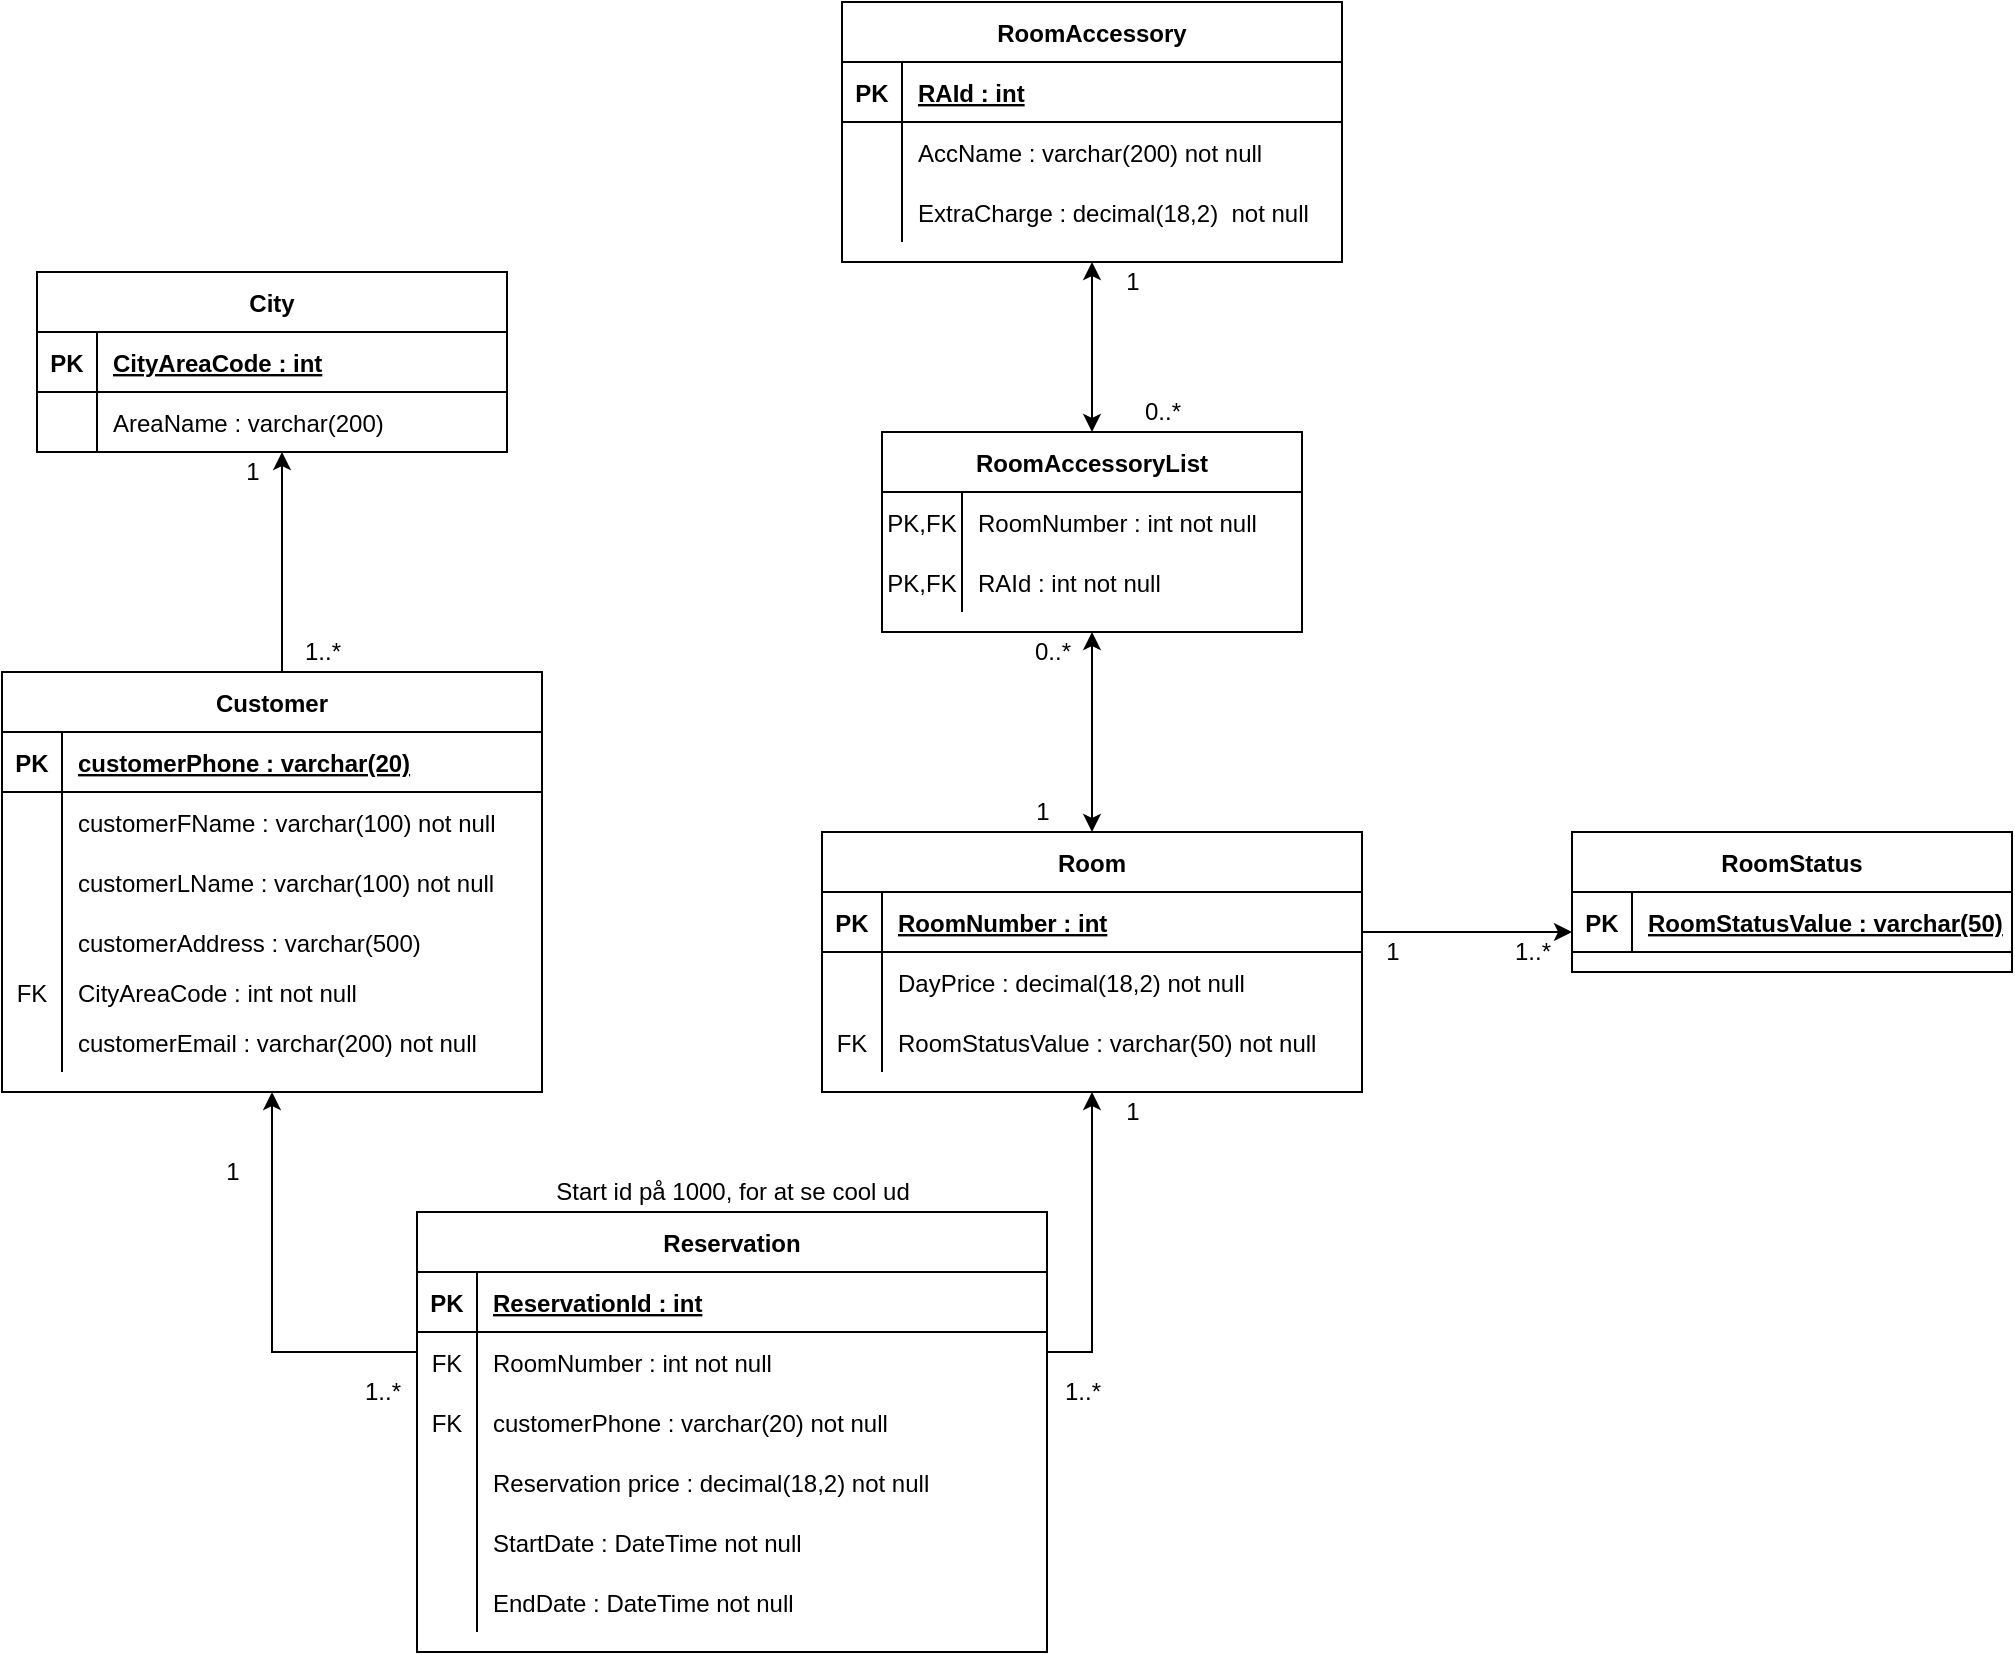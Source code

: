 <mxfile version="13.9.3" type="device"><diagram id="R2lEEEUBdFMjLlhIrx00" name="Page-1"><mxGraphModel dx="1185" dy="1762" grid="1" gridSize="10" guides="1" tooltips="1" connect="1" arrows="1" fold="1" page="1" pageScale="1" pageWidth="850" pageHeight="1100" math="0" shadow="0" extFonts="Permanent Marker^https://fonts.googleapis.com/css?family=Permanent+Marker"><root><mxCell id="0"/><mxCell id="1" parent="0"/><mxCell id="TOX71A67HJCQeSI8Gg_o-1" value="Room" style="shape=table;startSize=30;container=1;collapsible=1;childLayout=tableLayout;fixedRows=1;rowLines=0;fontStyle=1;align=center;resizeLast=1;" vertex="1" parent="1"><mxGeometry x="435" y="310" width="270" height="130" as="geometry"/></mxCell><mxCell id="TOX71A67HJCQeSI8Gg_o-2" value="" style="shape=partialRectangle;collapsible=0;dropTarget=0;pointerEvents=0;fillColor=none;top=0;left=0;bottom=1;right=0;points=[[0,0.5],[1,0.5]];portConstraint=eastwest;" vertex="1" parent="TOX71A67HJCQeSI8Gg_o-1"><mxGeometry y="30" width="270" height="30" as="geometry"/></mxCell><mxCell id="TOX71A67HJCQeSI8Gg_o-3" value="PK" style="shape=partialRectangle;connectable=0;fillColor=none;top=0;left=0;bottom=0;right=0;fontStyle=1;overflow=hidden;" vertex="1" parent="TOX71A67HJCQeSI8Gg_o-2"><mxGeometry width="30" height="30" as="geometry"/></mxCell><mxCell id="TOX71A67HJCQeSI8Gg_o-4" value="RoomNumber : int" style="shape=partialRectangle;connectable=0;fillColor=none;top=0;left=0;bottom=0;right=0;align=left;spacingLeft=6;fontStyle=5;overflow=hidden;" vertex="1" parent="TOX71A67HJCQeSI8Gg_o-2"><mxGeometry x="30" width="240" height="30" as="geometry"/></mxCell><mxCell id="TOX71A67HJCQeSI8Gg_o-8" value="" style="shape=partialRectangle;collapsible=0;dropTarget=0;pointerEvents=0;fillColor=none;top=0;left=0;bottom=0;right=0;points=[[0,0.5],[1,0.5]];portConstraint=eastwest;" vertex="1" parent="TOX71A67HJCQeSI8Gg_o-1"><mxGeometry y="60" width="270" height="30" as="geometry"/></mxCell><mxCell id="TOX71A67HJCQeSI8Gg_o-9" value="" style="shape=partialRectangle;connectable=0;fillColor=none;top=0;left=0;bottom=0;right=0;editable=1;overflow=hidden;" vertex="1" parent="TOX71A67HJCQeSI8Gg_o-8"><mxGeometry width="30" height="30" as="geometry"/></mxCell><mxCell id="TOX71A67HJCQeSI8Gg_o-10" value="DayPrice : decimal(18,2) not null" style="shape=partialRectangle;connectable=0;fillColor=none;top=0;left=0;bottom=0;right=0;align=left;spacingLeft=6;overflow=hidden;" vertex="1" parent="TOX71A67HJCQeSI8Gg_o-8"><mxGeometry x="30" width="240" height="30" as="geometry"/></mxCell><mxCell id="TOX71A67HJCQeSI8Gg_o-313" value="" style="shape=partialRectangle;collapsible=0;dropTarget=0;pointerEvents=0;fillColor=none;top=0;left=0;bottom=0;right=0;points=[[0,0.5],[1,0.5]];portConstraint=eastwest;" vertex="1" parent="TOX71A67HJCQeSI8Gg_o-1"><mxGeometry y="90" width="270" height="30" as="geometry"/></mxCell><mxCell id="TOX71A67HJCQeSI8Gg_o-314" value="FK" style="shape=partialRectangle;connectable=0;fillColor=none;top=0;left=0;bottom=0;right=0;editable=1;overflow=hidden;" vertex="1" parent="TOX71A67HJCQeSI8Gg_o-313"><mxGeometry width="30" height="30" as="geometry"/></mxCell><mxCell id="TOX71A67HJCQeSI8Gg_o-315" value="RoomStatusValue : varchar(50) not null" style="shape=partialRectangle;connectable=0;fillColor=none;top=0;left=0;bottom=0;right=0;align=left;spacingLeft=6;overflow=hidden;" vertex="1" parent="TOX71A67HJCQeSI8Gg_o-313"><mxGeometry x="30" width="240" height="30" as="geometry"/></mxCell><mxCell id="TOX71A67HJCQeSI8Gg_o-155" style="edgeStyle=orthogonalEdgeStyle;rounded=0;orthogonalLoop=1;jettySize=auto;html=1;exitX=0.5;exitY=1;exitDx=0;exitDy=0;startArrow=classic;startFill=1;" edge="1" parent="1" source="TOX71A67HJCQeSI8Gg_o-14" target="TOX71A67HJCQeSI8Gg_o-27"><mxGeometry relative="1" as="geometry"/></mxCell><mxCell id="TOX71A67HJCQeSI8Gg_o-14" value="RoomAccessory" style="shape=table;startSize=30;container=1;collapsible=1;childLayout=tableLayout;fixedRows=1;rowLines=0;fontStyle=1;align=center;resizeLast=1;" vertex="1" parent="1"><mxGeometry x="445" y="-105" width="250" height="130" as="geometry"/></mxCell><mxCell id="TOX71A67HJCQeSI8Gg_o-15" value="" style="shape=partialRectangle;collapsible=0;dropTarget=0;pointerEvents=0;fillColor=none;top=0;left=0;bottom=1;right=0;points=[[0,0.5],[1,0.5]];portConstraint=eastwest;" vertex="1" parent="TOX71A67HJCQeSI8Gg_o-14"><mxGeometry y="30" width="250" height="30" as="geometry"/></mxCell><mxCell id="TOX71A67HJCQeSI8Gg_o-16" value="PK" style="shape=partialRectangle;connectable=0;fillColor=none;top=0;left=0;bottom=0;right=0;fontStyle=1;overflow=hidden;" vertex="1" parent="TOX71A67HJCQeSI8Gg_o-15"><mxGeometry width="30" height="30" as="geometry"/></mxCell><mxCell id="TOX71A67HJCQeSI8Gg_o-17" value="RAId : int" style="shape=partialRectangle;connectable=0;fillColor=none;top=0;left=0;bottom=0;right=0;align=left;spacingLeft=6;fontStyle=5;overflow=hidden;" vertex="1" parent="TOX71A67HJCQeSI8Gg_o-15"><mxGeometry x="30" width="220" height="30" as="geometry"/></mxCell><mxCell id="TOX71A67HJCQeSI8Gg_o-18" value="" style="shape=partialRectangle;collapsible=0;dropTarget=0;pointerEvents=0;fillColor=none;top=0;left=0;bottom=0;right=0;points=[[0,0.5],[1,0.5]];portConstraint=eastwest;" vertex="1" parent="TOX71A67HJCQeSI8Gg_o-14"><mxGeometry y="60" width="250" height="30" as="geometry"/></mxCell><mxCell id="TOX71A67HJCQeSI8Gg_o-19" value="" style="shape=partialRectangle;connectable=0;fillColor=none;top=0;left=0;bottom=0;right=0;editable=1;overflow=hidden;" vertex="1" parent="TOX71A67HJCQeSI8Gg_o-18"><mxGeometry width="30" height="30" as="geometry"/></mxCell><mxCell id="TOX71A67HJCQeSI8Gg_o-20" value="AccName : varchar(200) not null" style="shape=partialRectangle;connectable=0;fillColor=none;top=0;left=0;bottom=0;right=0;align=left;spacingLeft=6;overflow=hidden;" vertex="1" parent="TOX71A67HJCQeSI8Gg_o-18"><mxGeometry x="30" width="220" height="30" as="geometry"/></mxCell><mxCell id="TOX71A67HJCQeSI8Gg_o-21" value="" style="shape=partialRectangle;collapsible=0;dropTarget=0;pointerEvents=0;fillColor=none;top=0;left=0;bottom=0;right=0;points=[[0,0.5],[1,0.5]];portConstraint=eastwest;" vertex="1" parent="TOX71A67HJCQeSI8Gg_o-14"><mxGeometry y="90" width="250" height="30" as="geometry"/></mxCell><mxCell id="TOX71A67HJCQeSI8Gg_o-22" value="" style="shape=partialRectangle;connectable=0;fillColor=none;top=0;left=0;bottom=0;right=0;editable=1;overflow=hidden;" vertex="1" parent="TOX71A67HJCQeSI8Gg_o-21"><mxGeometry width="30" height="30" as="geometry"/></mxCell><mxCell id="TOX71A67HJCQeSI8Gg_o-23" value="ExtraCharge : decimal(18,2)  not null" style="shape=partialRectangle;connectable=0;fillColor=none;top=0;left=0;bottom=0;right=0;align=left;spacingLeft=6;overflow=hidden;" vertex="1" parent="TOX71A67HJCQeSI8Gg_o-21"><mxGeometry x="30" width="220" height="30" as="geometry"/></mxCell><mxCell id="TOX71A67HJCQeSI8Gg_o-154" style="edgeStyle=orthogonalEdgeStyle;rounded=0;orthogonalLoop=1;jettySize=auto;html=1;exitX=0.5;exitY=1;exitDx=0;exitDy=0;startArrow=classic;startFill=1;" edge="1" parent="1" source="TOX71A67HJCQeSI8Gg_o-27" target="TOX71A67HJCQeSI8Gg_o-1"><mxGeometry relative="1" as="geometry"><Array as="points"><mxPoint x="570" y="310"/><mxPoint x="570" y="310"/></Array></mxGeometry></mxCell><mxCell id="TOX71A67HJCQeSI8Gg_o-27" value="RoomAccessoryList" style="shape=table;startSize=30;container=1;collapsible=1;childLayout=tableLayout;fixedRows=1;rowLines=0;fontStyle=1;align=center;resizeLast=1;" vertex="1" parent="1"><mxGeometry x="465" y="110" width="210" height="100" as="geometry"/></mxCell><mxCell id="TOX71A67HJCQeSI8Gg_o-31" value="" style="shape=partialRectangle;collapsible=0;dropTarget=0;pointerEvents=0;fillColor=none;top=0;left=0;bottom=0;right=0;points=[[0,0.5],[1,0.5]];portConstraint=eastwest;" vertex="1" parent="TOX71A67HJCQeSI8Gg_o-27"><mxGeometry y="30" width="210" height="30" as="geometry"/></mxCell><mxCell id="TOX71A67HJCQeSI8Gg_o-32" value="PK,FK" style="shape=partialRectangle;connectable=0;fillColor=none;top=0;left=0;bottom=0;right=0;editable=1;overflow=hidden;" vertex="1" parent="TOX71A67HJCQeSI8Gg_o-31"><mxGeometry width="40" height="30" as="geometry"/></mxCell><mxCell id="TOX71A67HJCQeSI8Gg_o-33" value="RoomNumber : int not null" style="shape=partialRectangle;connectable=0;fillColor=none;top=0;left=0;bottom=0;right=0;align=left;spacingLeft=6;overflow=hidden;" vertex="1" parent="TOX71A67HJCQeSI8Gg_o-31"><mxGeometry x="40" width="170" height="30" as="geometry"/></mxCell><mxCell id="TOX71A67HJCQeSI8Gg_o-34" value="" style="shape=partialRectangle;collapsible=0;dropTarget=0;pointerEvents=0;fillColor=none;top=0;left=0;bottom=0;right=0;points=[[0,0.5],[1,0.5]];portConstraint=eastwest;" vertex="1" parent="TOX71A67HJCQeSI8Gg_o-27"><mxGeometry y="60" width="210" height="30" as="geometry"/></mxCell><mxCell id="TOX71A67HJCQeSI8Gg_o-35" value="PK,FK" style="shape=partialRectangle;connectable=0;fillColor=none;top=0;left=0;bottom=0;right=0;editable=1;overflow=hidden;" vertex="1" parent="TOX71A67HJCQeSI8Gg_o-34"><mxGeometry width="40" height="30" as="geometry"/></mxCell><mxCell id="TOX71A67HJCQeSI8Gg_o-36" value="RAId : int not null" style="shape=partialRectangle;connectable=0;fillColor=none;top=0;left=0;bottom=0;right=0;align=left;spacingLeft=6;overflow=hidden;" vertex="1" parent="TOX71A67HJCQeSI8Gg_o-34"><mxGeometry x="40" width="170" height="30" as="geometry"/></mxCell><mxCell id="TOX71A67HJCQeSI8Gg_o-108" value="Start id på 1000, for at se cool ud" style="text;html=1;align=center;verticalAlign=middle;resizable=0;points=[];autosize=1;" vertex="1" parent="1"><mxGeometry x="295" y="480" width="190" height="20" as="geometry"/></mxCell><mxCell id="TOX71A67HJCQeSI8Gg_o-197" style="edgeStyle=orthogonalEdgeStyle;rounded=0;orthogonalLoop=1;jettySize=auto;html=1;exitX=0.5;exitY=0;exitDx=0;exitDy=0;startArrow=none;startFill=0;" edge="1" parent="1" source="TOX71A67HJCQeSI8Gg_o-109" target="TOX71A67HJCQeSI8Gg_o-184"><mxGeometry relative="1" as="geometry"><Array as="points"><mxPoint x="165" y="230"/></Array></mxGeometry></mxCell><mxCell id="TOX71A67HJCQeSI8Gg_o-109" value="Customer" style="shape=table;startSize=30;container=1;collapsible=1;childLayout=tableLayout;fixedRows=1;rowLines=0;fontStyle=1;align=center;resizeLast=1;" vertex="1" parent="1"><mxGeometry x="25" y="230" width="270" height="210" as="geometry"/></mxCell><mxCell id="TOX71A67HJCQeSI8Gg_o-110" value="" style="shape=partialRectangle;collapsible=0;dropTarget=0;pointerEvents=0;fillColor=none;top=0;left=0;bottom=1;right=0;points=[[0,0.5],[1,0.5]];portConstraint=eastwest;" vertex="1" parent="TOX71A67HJCQeSI8Gg_o-109"><mxGeometry y="30" width="270" height="30" as="geometry"/></mxCell><mxCell id="TOX71A67HJCQeSI8Gg_o-111" value="PK" style="shape=partialRectangle;connectable=0;fillColor=none;top=0;left=0;bottom=0;right=0;fontStyle=1;overflow=hidden;" vertex="1" parent="TOX71A67HJCQeSI8Gg_o-110"><mxGeometry width="30" height="30" as="geometry"/></mxCell><mxCell id="TOX71A67HJCQeSI8Gg_o-112" value="customerPhone : varchar(20)" style="shape=partialRectangle;connectable=0;fillColor=none;top=0;left=0;bottom=0;right=0;align=left;spacingLeft=6;fontStyle=5;overflow=hidden;" vertex="1" parent="TOX71A67HJCQeSI8Gg_o-110"><mxGeometry x="30" width="240" height="30" as="geometry"/></mxCell><mxCell id="TOX71A67HJCQeSI8Gg_o-289" value="" style="shape=partialRectangle;collapsible=0;dropTarget=0;pointerEvents=0;fillColor=none;top=0;left=0;bottom=0;right=0;points=[[0,0.5],[1,0.5]];portConstraint=eastwest;" vertex="1" parent="TOX71A67HJCQeSI8Gg_o-109"><mxGeometry y="60" width="270" height="30" as="geometry"/></mxCell><mxCell id="TOX71A67HJCQeSI8Gg_o-290" value="" style="shape=partialRectangle;connectable=0;fillColor=none;top=0;left=0;bottom=0;right=0;editable=1;overflow=hidden;" vertex="1" parent="TOX71A67HJCQeSI8Gg_o-289"><mxGeometry width="30" height="30" as="geometry"/></mxCell><mxCell id="TOX71A67HJCQeSI8Gg_o-291" value="customerFName : varchar(100) not null" style="shape=partialRectangle;connectable=0;fillColor=none;top=0;left=0;bottom=0;right=0;align=left;spacingLeft=6;overflow=hidden;" vertex="1" parent="TOX71A67HJCQeSI8Gg_o-289"><mxGeometry x="30" width="240" height="30" as="geometry"/></mxCell><mxCell id="TOX71A67HJCQeSI8Gg_o-292" value="" style="shape=partialRectangle;collapsible=0;dropTarget=0;pointerEvents=0;fillColor=none;top=0;left=0;bottom=0;right=0;points=[[0,0.5],[1,0.5]];portConstraint=eastwest;" vertex="1" parent="TOX71A67HJCQeSI8Gg_o-109"><mxGeometry y="90" width="270" height="30" as="geometry"/></mxCell><mxCell id="TOX71A67HJCQeSI8Gg_o-293" value="" style="shape=partialRectangle;connectable=0;fillColor=none;top=0;left=0;bottom=0;right=0;editable=1;overflow=hidden;" vertex="1" parent="TOX71A67HJCQeSI8Gg_o-292"><mxGeometry width="30" height="30" as="geometry"/></mxCell><mxCell id="TOX71A67HJCQeSI8Gg_o-294" value="customerLName : varchar(100) not null" style="shape=partialRectangle;connectable=0;fillColor=none;top=0;left=0;bottom=0;right=0;align=left;spacingLeft=6;overflow=hidden;" vertex="1" parent="TOX71A67HJCQeSI8Gg_o-292"><mxGeometry x="30" width="240" height="30" as="geometry"/></mxCell><mxCell id="TOX71A67HJCQeSI8Gg_o-67" value="" style="shape=partialRectangle;collapsible=0;dropTarget=0;pointerEvents=0;fillColor=none;top=0;left=0;bottom=0;right=0;points=[[0,0.5],[1,0.5]];portConstraint=eastwest;" vertex="1" parent="TOX71A67HJCQeSI8Gg_o-109"><mxGeometry y="120" width="270" height="30" as="geometry"/></mxCell><mxCell id="TOX71A67HJCQeSI8Gg_o-68" value="" style="shape=partialRectangle;connectable=0;fillColor=none;top=0;left=0;bottom=0;right=0;editable=1;overflow=hidden;" vertex="1" parent="TOX71A67HJCQeSI8Gg_o-67"><mxGeometry width="30" height="30" as="geometry"/></mxCell><mxCell id="TOX71A67HJCQeSI8Gg_o-69" value="customerAddress : varchar(500)" style="shape=partialRectangle;connectable=0;fillColor=none;top=0;left=0;bottom=0;right=0;align=left;spacingLeft=6;overflow=hidden;" vertex="1" parent="TOX71A67HJCQeSI8Gg_o-67"><mxGeometry x="30" width="240" height="30" as="geometry"/></mxCell><mxCell id="TOX71A67HJCQeSI8Gg_o-70" value="" style="shape=partialRectangle;collapsible=0;dropTarget=0;pointerEvents=0;fillColor=none;top=0;left=0;bottom=0;right=0;points=[[0,0.5],[1,0.5]];portConstraint=eastwest;" vertex="1" parent="TOX71A67HJCQeSI8Gg_o-109"><mxGeometry y="150" width="270" height="20" as="geometry"/></mxCell><mxCell id="TOX71A67HJCQeSI8Gg_o-71" value="FK" style="shape=partialRectangle;connectable=0;fillColor=none;top=0;left=0;bottom=0;right=0;editable=1;overflow=hidden;" vertex="1" parent="TOX71A67HJCQeSI8Gg_o-70"><mxGeometry width="30" height="20" as="geometry"/></mxCell><mxCell id="TOX71A67HJCQeSI8Gg_o-72" value="CityAreaCode : int not null" style="shape=partialRectangle;connectable=0;fillColor=none;top=0;left=0;bottom=0;right=0;align=left;spacingLeft=6;overflow=hidden;" vertex="1" parent="TOX71A67HJCQeSI8Gg_o-70"><mxGeometry x="30" width="240" height="20" as="geometry"/></mxCell><mxCell id="TOX71A67HJCQeSI8Gg_o-99" value="" style="shape=partialRectangle;collapsible=0;dropTarget=0;pointerEvents=0;fillColor=none;top=0;left=0;bottom=0;right=0;points=[[0,0.5],[1,0.5]];portConstraint=eastwest;" vertex="1" parent="TOX71A67HJCQeSI8Gg_o-109"><mxGeometry y="170" width="270" height="30" as="geometry"/></mxCell><mxCell id="TOX71A67HJCQeSI8Gg_o-100" value="" style="shape=partialRectangle;connectable=0;fillColor=none;top=0;left=0;bottom=0;right=0;editable=1;overflow=hidden;" vertex="1" parent="TOX71A67HJCQeSI8Gg_o-99"><mxGeometry width="30" height="30" as="geometry"/></mxCell><mxCell id="TOX71A67HJCQeSI8Gg_o-101" value="customerEmail : varchar(200) not null" style="shape=partialRectangle;connectable=0;fillColor=none;top=0;left=0;bottom=0;right=0;align=left;spacingLeft=6;overflow=hidden;" vertex="1" parent="TOX71A67HJCQeSI8Gg_o-99"><mxGeometry x="30" width="240" height="30" as="geometry"/></mxCell><mxCell id="TOX71A67HJCQeSI8Gg_o-156" style="edgeStyle=orthogonalEdgeStyle;rounded=0;orthogonalLoop=1;jettySize=auto;html=1;startArrow=none;startFill=0;" edge="1" parent="1" source="TOX71A67HJCQeSI8Gg_o-125" target="TOX71A67HJCQeSI8Gg_o-1"><mxGeometry relative="1" as="geometry"><Array as="points"><mxPoint x="570" y="570"/></Array></mxGeometry></mxCell><object label="Reservation" startDate="goodbye" endDate="hello" id="TOX71A67HJCQeSI8Gg_o-125"><mxCell style="shape=table;startSize=30;container=1;collapsible=1;childLayout=tableLayout;fixedRows=1;rowLines=0;fontStyle=1;align=center;resizeLast=1;" vertex="1" parent="1"><mxGeometry x="232.5" y="500" width="315" height="220" as="geometry"/></mxCell></object><mxCell id="TOX71A67HJCQeSI8Gg_o-126" value="" style="shape=partialRectangle;collapsible=0;dropTarget=0;pointerEvents=0;fillColor=none;top=0;left=0;bottom=1;right=0;points=[[0,0.5],[1,0.5]];portConstraint=eastwest;" vertex="1" parent="TOX71A67HJCQeSI8Gg_o-125"><mxGeometry y="30" width="315" height="30" as="geometry"/></mxCell><mxCell id="TOX71A67HJCQeSI8Gg_o-127" value="PK" style="shape=partialRectangle;connectable=0;fillColor=none;top=0;left=0;bottom=0;right=0;fontStyle=1;overflow=hidden;" vertex="1" parent="TOX71A67HJCQeSI8Gg_o-126"><mxGeometry width="30" height="30" as="geometry"/></mxCell><mxCell id="TOX71A67HJCQeSI8Gg_o-128" value="ReservationId : int" style="shape=partialRectangle;connectable=0;fillColor=none;top=0;left=0;bottom=0;right=0;align=left;spacingLeft=6;fontStyle=5;overflow=hidden;" vertex="1" parent="TOX71A67HJCQeSI8Gg_o-126"><mxGeometry x="30" width="285" height="30" as="geometry"/></mxCell><mxCell id="TOX71A67HJCQeSI8Gg_o-129" value="" style="shape=partialRectangle;collapsible=0;dropTarget=0;pointerEvents=0;fillColor=none;top=0;left=0;bottom=0;right=0;points=[[0,0.5],[1,0.5]];portConstraint=eastwest;" vertex="1" parent="TOX71A67HJCQeSI8Gg_o-125"><mxGeometry y="60" width="315" height="30" as="geometry"/></mxCell><mxCell id="TOX71A67HJCQeSI8Gg_o-130" value="FK" style="shape=partialRectangle;connectable=0;fillColor=none;top=0;left=0;bottom=0;right=0;editable=1;overflow=hidden;" vertex="1" parent="TOX71A67HJCQeSI8Gg_o-129"><mxGeometry width="30" height="30" as="geometry"/></mxCell><mxCell id="TOX71A67HJCQeSI8Gg_o-131" value="RoomNumber : int not null" style="shape=partialRectangle;connectable=0;fillColor=none;top=0;left=0;bottom=0;right=0;align=left;spacingLeft=6;overflow=hidden;" vertex="1" parent="TOX71A67HJCQeSI8Gg_o-129"><mxGeometry x="30" width="285" height="30" as="geometry"/></mxCell><mxCell id="TOX71A67HJCQeSI8Gg_o-135" value="" style="shape=partialRectangle;collapsible=0;dropTarget=0;pointerEvents=0;fillColor=none;top=0;left=0;bottom=0;right=0;points=[[0,0.5],[1,0.5]];portConstraint=eastwest;" vertex="1" parent="TOX71A67HJCQeSI8Gg_o-125"><mxGeometry y="90" width="315" height="30" as="geometry"/></mxCell><mxCell id="TOX71A67HJCQeSI8Gg_o-136" value="FK" style="shape=partialRectangle;connectable=0;fillColor=none;top=0;left=0;bottom=0;right=0;editable=1;overflow=hidden;" vertex="1" parent="TOX71A67HJCQeSI8Gg_o-135"><mxGeometry width="30" height="30" as="geometry"/></mxCell><mxCell id="TOX71A67HJCQeSI8Gg_o-137" value="customerPhone : varchar(20) not null" style="shape=partialRectangle;connectable=0;fillColor=none;top=0;left=0;bottom=0;right=0;align=left;spacingLeft=6;overflow=hidden;" vertex="1" parent="TOX71A67HJCQeSI8Gg_o-135"><mxGeometry x="30" width="285" height="30" as="geometry"/></mxCell><mxCell id="TOX71A67HJCQeSI8Gg_o-132" value="" style="shape=partialRectangle;collapsible=0;dropTarget=0;pointerEvents=0;fillColor=none;top=0;left=0;bottom=0;right=0;points=[[0,0.5],[1,0.5]];portConstraint=eastwest;" vertex="1" parent="TOX71A67HJCQeSI8Gg_o-125"><mxGeometry y="120" width="315" height="30" as="geometry"/></mxCell><mxCell id="TOX71A67HJCQeSI8Gg_o-133" value="" style="shape=partialRectangle;connectable=0;fillColor=none;top=0;left=0;bottom=0;right=0;editable=1;overflow=hidden;" vertex="1" parent="TOX71A67HJCQeSI8Gg_o-132"><mxGeometry width="30" height="30" as="geometry"/></mxCell><mxCell id="TOX71A67HJCQeSI8Gg_o-134" value="Reservation price : decimal(18,2) not null" style="shape=partialRectangle;connectable=0;fillColor=none;top=0;left=0;bottom=0;right=0;align=left;spacingLeft=6;overflow=hidden;" vertex="1" parent="TOX71A67HJCQeSI8Gg_o-132"><mxGeometry x="30" width="285" height="30" as="geometry"/></mxCell><mxCell id="TOX71A67HJCQeSI8Gg_o-147" value="" style="shape=partialRectangle;collapsible=0;dropTarget=0;pointerEvents=0;fillColor=none;top=0;left=0;bottom=0;right=0;points=[[0,0.5],[1,0.5]];portConstraint=eastwest;" vertex="1" parent="TOX71A67HJCQeSI8Gg_o-125"><mxGeometry y="150" width="315" height="30" as="geometry"/></mxCell><mxCell id="TOX71A67HJCQeSI8Gg_o-148" value="" style="shape=partialRectangle;connectable=0;fillColor=none;top=0;left=0;bottom=0;right=0;editable=1;overflow=hidden;" vertex="1" parent="TOX71A67HJCQeSI8Gg_o-147"><mxGeometry width="30" height="30" as="geometry"/></mxCell><mxCell id="TOX71A67HJCQeSI8Gg_o-149" value="StartDate : DateTime not null" style="shape=partialRectangle;connectable=0;fillColor=none;top=0;left=0;bottom=0;right=0;align=left;spacingLeft=6;overflow=hidden;" vertex="1" parent="TOX71A67HJCQeSI8Gg_o-147"><mxGeometry x="30" width="285" height="30" as="geometry"/></mxCell><mxCell id="TOX71A67HJCQeSI8Gg_o-150" value="" style="shape=partialRectangle;collapsible=0;dropTarget=0;pointerEvents=0;fillColor=none;top=0;left=0;bottom=0;right=0;points=[[0,0.5],[1,0.5]];portConstraint=eastwest;" vertex="1" parent="TOX71A67HJCQeSI8Gg_o-125"><mxGeometry y="180" width="315" height="30" as="geometry"/></mxCell><mxCell id="TOX71A67HJCQeSI8Gg_o-151" value="" style="shape=partialRectangle;connectable=0;fillColor=none;top=0;left=0;bottom=0;right=0;editable=1;overflow=hidden;" vertex="1" parent="TOX71A67HJCQeSI8Gg_o-150"><mxGeometry width="30" height="30" as="geometry"/></mxCell><mxCell id="TOX71A67HJCQeSI8Gg_o-152" value="EndDate : DateTime not null" style="shape=partialRectangle;connectable=0;fillColor=none;top=0;left=0;bottom=0;right=0;align=left;spacingLeft=6;overflow=hidden;" vertex="1" parent="TOX71A67HJCQeSI8Gg_o-150"><mxGeometry x="30" width="285" height="30" as="geometry"/></mxCell><mxCell id="TOX71A67HJCQeSI8Gg_o-157" style="edgeStyle=orthogonalEdgeStyle;rounded=0;orthogonalLoop=1;jettySize=auto;html=1;startArrow=none;startFill=0;" edge="1" parent="1" source="TOX71A67HJCQeSI8Gg_o-125" target="TOX71A67HJCQeSI8Gg_o-109"><mxGeometry relative="1" as="geometry"><Array as="points"><mxPoint x="160" y="570"/></Array></mxGeometry></mxCell><mxCell id="TOX71A67HJCQeSI8Gg_o-184" value="City" style="shape=table;startSize=30;container=1;collapsible=1;childLayout=tableLayout;fixedRows=1;rowLines=0;fontStyle=1;align=center;resizeLast=1;" vertex="1" parent="1"><mxGeometry x="42.5" y="30" width="235" height="90" as="geometry"/></mxCell><mxCell id="TOX71A67HJCQeSI8Gg_o-185" value="" style="shape=partialRectangle;collapsible=0;dropTarget=0;pointerEvents=0;fillColor=none;top=0;left=0;bottom=1;right=0;points=[[0,0.5],[1,0.5]];portConstraint=eastwest;" vertex="1" parent="TOX71A67HJCQeSI8Gg_o-184"><mxGeometry y="30" width="235" height="30" as="geometry"/></mxCell><mxCell id="TOX71A67HJCQeSI8Gg_o-186" value="PK" style="shape=partialRectangle;connectable=0;fillColor=none;top=0;left=0;bottom=0;right=0;fontStyle=1;overflow=hidden;" vertex="1" parent="TOX71A67HJCQeSI8Gg_o-185"><mxGeometry width="30" height="30" as="geometry"/></mxCell><mxCell id="TOX71A67HJCQeSI8Gg_o-187" value="CityAreaCode : int" style="shape=partialRectangle;connectable=0;fillColor=none;top=0;left=0;bottom=0;right=0;align=left;spacingLeft=6;fontStyle=5;overflow=hidden;" vertex="1" parent="TOX71A67HJCQeSI8Gg_o-185"><mxGeometry x="30" width="205" height="30" as="geometry"/></mxCell><mxCell id="TOX71A67HJCQeSI8Gg_o-188" value="" style="shape=partialRectangle;collapsible=0;dropTarget=0;pointerEvents=0;fillColor=none;top=0;left=0;bottom=0;right=0;points=[[0,0.5],[1,0.5]];portConstraint=eastwest;" vertex="1" parent="TOX71A67HJCQeSI8Gg_o-184"><mxGeometry y="60" width="235" height="30" as="geometry"/></mxCell><mxCell id="TOX71A67HJCQeSI8Gg_o-189" value="" style="shape=partialRectangle;connectable=0;fillColor=none;top=0;left=0;bottom=0;right=0;editable=1;overflow=hidden;" vertex="1" parent="TOX71A67HJCQeSI8Gg_o-188"><mxGeometry width="30" height="30" as="geometry"/></mxCell><mxCell id="TOX71A67HJCQeSI8Gg_o-190" value="AreaName : varchar(200)" style="shape=partialRectangle;connectable=0;fillColor=none;top=0;left=0;bottom=0;right=0;align=left;spacingLeft=6;overflow=hidden;" vertex="1" parent="TOX71A67HJCQeSI8Gg_o-188"><mxGeometry x="30" width="205" height="30" as="geometry"/></mxCell><mxCell id="TOX71A67HJCQeSI8Gg_o-299" value="RoomStatus" style="shape=table;startSize=30;container=1;collapsible=1;childLayout=tableLayout;fixedRows=1;rowLines=0;fontStyle=1;align=center;resizeLast=1;" vertex="1" parent="1"><mxGeometry x="810" y="310" width="220" height="70" as="geometry"/></mxCell><mxCell id="TOX71A67HJCQeSI8Gg_o-300" value="" style="shape=partialRectangle;collapsible=0;dropTarget=0;pointerEvents=0;fillColor=none;top=0;left=0;bottom=1;right=0;points=[[0,0.5],[1,0.5]];portConstraint=eastwest;" vertex="1" parent="TOX71A67HJCQeSI8Gg_o-299"><mxGeometry y="30" width="220" height="30" as="geometry"/></mxCell><mxCell id="TOX71A67HJCQeSI8Gg_o-301" value="PK" style="shape=partialRectangle;connectable=0;fillColor=none;top=0;left=0;bottom=0;right=0;fontStyle=1;overflow=hidden;" vertex="1" parent="TOX71A67HJCQeSI8Gg_o-300"><mxGeometry width="30" height="30" as="geometry"/></mxCell><mxCell id="TOX71A67HJCQeSI8Gg_o-302" value="RoomStatusValue : varchar(50)" style="shape=partialRectangle;connectable=0;fillColor=none;top=0;left=0;bottom=0;right=0;align=left;spacingLeft=6;fontStyle=5;overflow=hidden;" vertex="1" parent="TOX71A67HJCQeSI8Gg_o-300"><mxGeometry x="30" width="190" height="30" as="geometry"/></mxCell><mxCell id="TOX71A67HJCQeSI8Gg_o-312" style="edgeStyle=orthogonalEdgeStyle;rounded=0;orthogonalLoop=1;jettySize=auto;html=1;startArrow=none;startFill=0;" edge="1" parent="1" source="TOX71A67HJCQeSI8Gg_o-1" target="TOX71A67HJCQeSI8Gg_o-299"><mxGeometry relative="1" as="geometry"><Array as="points"><mxPoint x="750" y="360"/><mxPoint x="750" y="360"/></Array></mxGeometry></mxCell><mxCell id="TOX71A67HJCQeSI8Gg_o-316" value="1" style="text;html=1;align=center;verticalAlign=middle;resizable=0;points=[];autosize=1;" vertex="1" parent="1"><mxGeometry x="710" y="360" width="20" height="20" as="geometry"/></mxCell><mxCell id="TOX71A67HJCQeSI8Gg_o-317" value="1..*" style="text;html=1;align=center;verticalAlign=middle;resizable=0;points=[];autosize=1;" vertex="1" parent="1"><mxGeometry x="775" y="360" width="30" height="20" as="geometry"/></mxCell><mxCell id="TOX71A67HJCQeSI8Gg_o-318" value="1" style="text;html=1;align=center;verticalAlign=middle;resizable=0;points=[];autosize=1;" vertex="1" parent="1"><mxGeometry x="580" y="440" width="20" height="20" as="geometry"/></mxCell><mxCell id="TOX71A67HJCQeSI8Gg_o-319" value="1..*" style="text;html=1;align=center;verticalAlign=middle;resizable=0;points=[];autosize=1;" vertex="1" parent="1"><mxGeometry x="550" y="580" width="30" height="20" as="geometry"/></mxCell><mxCell id="TOX71A67HJCQeSI8Gg_o-320" value="1" style="text;html=1;align=center;verticalAlign=middle;resizable=0;points=[];autosize=1;" vertex="1" parent="1"><mxGeometry x="130" y="470" width="20" height="20" as="geometry"/></mxCell><mxCell id="TOX71A67HJCQeSI8Gg_o-321" value="1..*" style="text;html=1;align=center;verticalAlign=middle;resizable=0;points=[];autosize=1;" vertex="1" parent="1"><mxGeometry x="200" y="580" width="30" height="20" as="geometry"/></mxCell><mxCell id="TOX71A67HJCQeSI8Gg_o-322" value="1" style="text;html=1;align=center;verticalAlign=middle;resizable=0;points=[];autosize=1;" vertex="1" parent="1"><mxGeometry x="140" y="120" width="20" height="20" as="geometry"/></mxCell><mxCell id="TOX71A67HJCQeSI8Gg_o-323" value="1..*" style="text;html=1;align=center;verticalAlign=middle;resizable=0;points=[];autosize=1;" vertex="1" parent="1"><mxGeometry x="170" y="210" width="30" height="20" as="geometry"/></mxCell><mxCell id="TOX71A67HJCQeSI8Gg_o-324" value="0..*" style="text;html=1;align=center;verticalAlign=middle;resizable=0;points=[];autosize=1;" vertex="1" parent="1"><mxGeometry x="535" y="210" width="30" height="20" as="geometry"/></mxCell><mxCell id="TOX71A67HJCQeSI8Gg_o-325" value="1" style="text;html=1;align=center;verticalAlign=middle;resizable=0;points=[];autosize=1;" vertex="1" parent="1"><mxGeometry x="535" y="290" width="20" height="20" as="geometry"/></mxCell><mxCell id="TOX71A67HJCQeSI8Gg_o-326" value="1" style="text;html=1;align=center;verticalAlign=middle;resizable=0;points=[];autosize=1;" vertex="1" parent="1"><mxGeometry x="580" y="25" width="20" height="20" as="geometry"/></mxCell><mxCell id="TOX71A67HJCQeSI8Gg_o-327" value="0..*" style="text;html=1;align=center;verticalAlign=middle;resizable=0;points=[];autosize=1;" vertex="1" parent="1"><mxGeometry x="590" y="90" width="30" height="20" as="geometry"/></mxCell></root></mxGraphModel></diagram></mxfile>